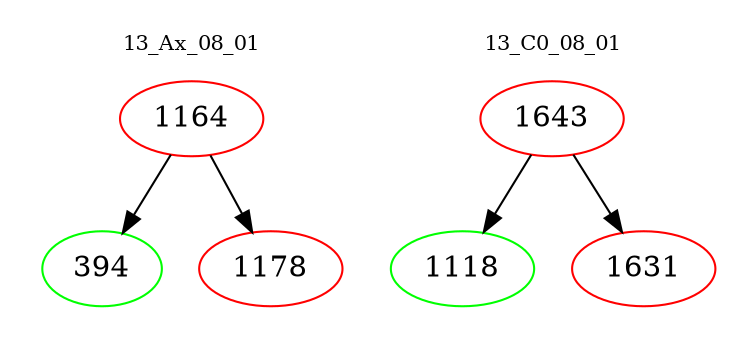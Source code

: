 digraph{
subgraph cluster_0 {
color = white
label = "13_Ax_08_01";
fontsize=10;
T0_1164 [label="1164", color="red"]
T0_1164 -> T0_394 [color="black"]
T0_394 [label="394", color="green"]
T0_1164 -> T0_1178 [color="black"]
T0_1178 [label="1178", color="red"]
}
subgraph cluster_1 {
color = white
label = "13_C0_08_01";
fontsize=10;
T1_1643 [label="1643", color="red"]
T1_1643 -> T1_1118 [color="black"]
T1_1118 [label="1118", color="green"]
T1_1643 -> T1_1631 [color="black"]
T1_1631 [label="1631", color="red"]
}
}
